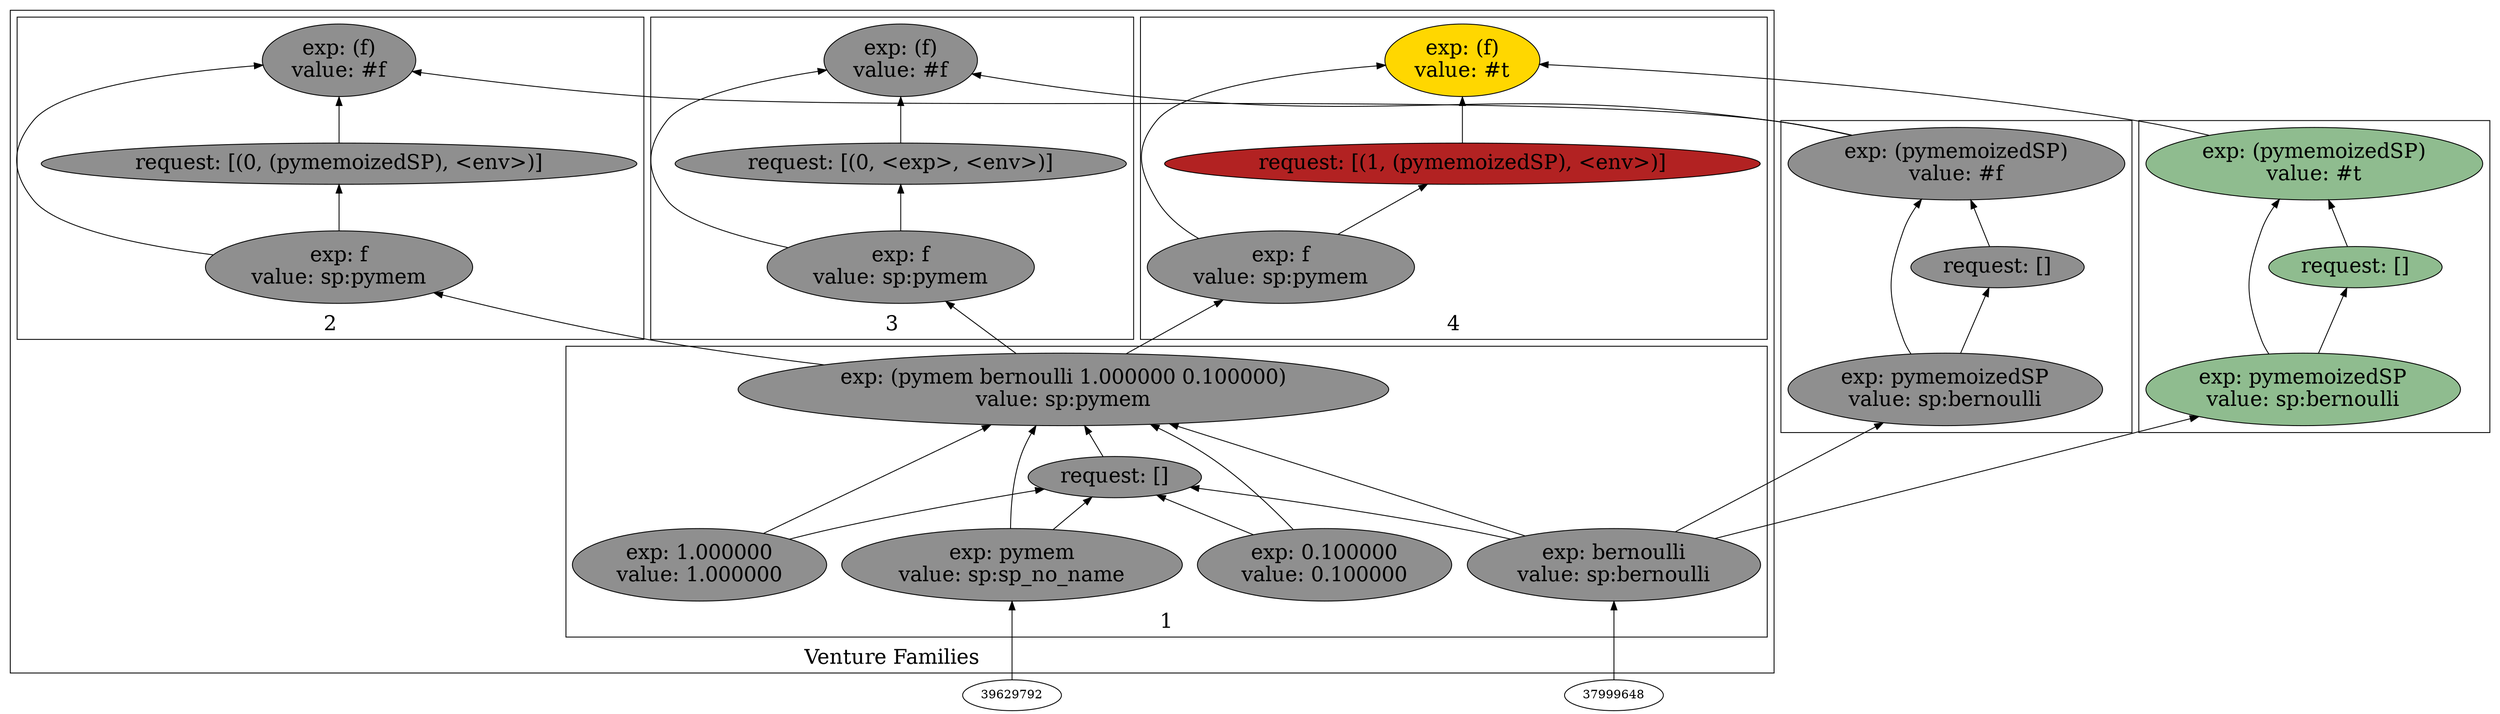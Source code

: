 digraph {
rankdir=BT
fontsize=24
subgraph cluster1 {
label="Venture Families"
subgraph cluster2 {
label="1"
"41173408"["fillcolor"="grey56" "fontsize"="24" "label"="exp: (pymem bernoulli 1.000000 0.100000)\nvalue: sp:pymem" "shape"="ellipse" "style"="filled" ]
"41036400"["fillcolor"="grey56" "fontsize"="24" "label"="request: []" "shape"="ellipse" "style"="filled" ]
"41211152"["fillcolor"="grey56" "fontsize"="24" "label"="exp: pymem\nvalue: sp:sp_no_name" "shape"="ellipse" "style"="filled" ]
"41662000"["fillcolor"="grey56" "fontsize"="24" "label"="exp: bernoulli\nvalue: sp:bernoulli" "shape"="ellipse" "style"="filled" ]
"42359680"["fillcolor"="grey56" "fontsize"="24" "label"="exp: 1.000000\nvalue: 1.000000" "shape"="ellipse" "style"="filled" ]
"40317264"["fillcolor"="grey56" "fontsize"="24" "label"="exp: 0.100000\nvalue: 0.100000" "shape"="ellipse" "style"="filled" ]
}

subgraph cluster3 {
label="2"
"40625424"["fillcolor"="grey56" "fontsize"="24" "label"="exp: (f)\nvalue: #f" "shape"="ellipse" "style"="filled" ]
"40493248"["fillcolor"="grey56" "fontsize"="24" "label"="request: [(0, (pymemoizedSP), <env>)]" "shape"="ellipse" "style"="filled" ]
"40228160"["fillcolor"="grey56" "fontsize"="24" "label"="exp: f\nvalue: sp:pymem" "shape"="ellipse" "style"="filled" ]
}

subgraph cluster4 {
label="3"
"42669312"["fillcolor"="grey56" "fontsize"="24" "label"="exp: (f)\nvalue: #f" "shape"="ellipse" "style"="filled" ]
"40357360"["fillcolor"="grey56" "fontsize"="24" "label"="request: [(0, <exp>, <env>)]" "shape"="ellipse" "style"="filled" ]
"40475808"["fillcolor"="grey56" "fontsize"="24" "label"="exp: f\nvalue: sp:pymem" "shape"="ellipse" "style"="filled" ]
}

subgraph cluster5 {
label="4"
"40200160"["fillcolor"="gold" "fontsize"="24" "label"="exp: (f)\nvalue: #t" "shape"="ellipse" "style"="filled" ]
"40666352"["fillcolor"="firebrick" "fontsize"="24" "label"="request: [(1, (pymemoizedSP), <env>)]" "shape"="ellipse" "style"="filled" ]
"40985936"["fillcolor"="grey56" "fontsize"="24" "label"="exp: f\nvalue: sp:pymem" "shape"="ellipse" "style"="filled" ]
}

}

subgraph cluster6 {
label=""
"40312288"["fillcolor"="grey56" "fontsize"="24" "label"="exp: (pymemoizedSP)\nvalue: #f" "shape"="ellipse" "style"="filled" ]
"40428944"["fillcolor"="grey56" "fontsize"="24" "label"="request: []" "shape"="ellipse" "style"="filled" ]
"40500112"["fillcolor"="grey56" "fontsize"="24" "label"="exp: pymemoizedSP\nvalue: sp:bernoulli" "shape"="ellipse" "style"="filled" ]
}

subgraph cluster7 {
label=""
"41073312"["fillcolor"="darkseagreen" "fontsize"="24" "label"="exp: (pymemoizedSP)\nvalue: #t" "shape"="ellipse" "style"="filled" ]
"41022112"["fillcolor"="darkseagreen" "fontsize"="24" "label"="request: []" "shape"="ellipse" "style"="filled" ]
"41109488"["fillcolor"="darkseagreen" "fontsize"="24" "label"="exp: pymemoizedSP\nvalue: sp:bernoulli" "shape"="ellipse" "style"="filled" ]
}

"40985936" -> "40200160"["arrowhead"="normal" "color"="black" "style"="solid" ]
"40985936" -> "40666352"["arrowhead"="normal" "color"="black" "style"="solid" ]
"41173408" -> "40985936"["arrowhead"="normal" "color"="black" "style"="solid" ]
"40666352" -> "40200160"["arrowhead"="normal" "color"="black" "style"="solid" ]
"41073312" -> "40200160"["arrowhead"="normal" "color"="black" "style"="solid" ]
"40500112" -> "40312288"["arrowhead"="normal" "color"="black" "style"="solid" ]
"40500112" -> "40428944"["arrowhead"="normal" "color"="black" "style"="solid" ]
"41662000" -> "40500112"["arrowhead"="normal" "color"="black" "style"="solid" ]
"40428944" -> "40312288"["arrowhead"="normal" "color"="black" "style"="solid" ]
"40228160" -> "40625424"["arrowhead"="normal" "color"="black" "style"="solid" ]
"40228160" -> "40493248"["arrowhead"="normal" "color"="black" "style"="solid" ]
"41173408" -> "40228160"["arrowhead"="normal" "color"="black" "style"="solid" ]
"40493248" -> "40625424"["arrowhead"="normal" "color"="black" "style"="solid" ]
"40312288" -> "40625424"["arrowhead"="normal" "color"="black" "style"="solid" ]
"41109488" -> "41073312"["arrowhead"="normal" "color"="black" "style"="solid" ]
"41109488" -> "41022112"["arrowhead"="normal" "color"="black" "style"="solid" ]
"41662000" -> "41109488"["arrowhead"="normal" "color"="black" "style"="solid" ]
"41022112" -> "41073312"["arrowhead"="normal" "color"="black" "style"="solid" ]
"41211152" -> "41173408"["arrowhead"="normal" "color"="black" "style"="solid" ]
"41211152" -> "41036400"["arrowhead"="normal" "color"="black" "style"="solid" ]
"39629792" -> "41211152"["arrowhead"="normal" "color"="black" "style"="solid" ]
"41662000" -> "41173408"["arrowhead"="normal" "color"="black" "style"="solid" ]
"41662000" -> "41036400"["arrowhead"="normal" "color"="black" "style"="solid" ]
"37999648" -> "41662000"["arrowhead"="normal" "color"="black" "style"="solid" ]
"42359680" -> "41173408"["arrowhead"="normal" "color"="black" "style"="solid" ]
"42359680" -> "41036400"["arrowhead"="normal" "color"="black" "style"="solid" ]
"40317264" -> "41173408"["arrowhead"="normal" "color"="black" "style"="solid" ]
"40317264" -> "41036400"["arrowhead"="normal" "color"="black" "style"="solid" ]
"41036400" -> "41173408"["arrowhead"="normal" "color"="black" "style"="solid" ]
"40475808" -> "42669312"["arrowhead"="normal" "color"="black" "style"="solid" ]
"40475808" -> "40357360"["arrowhead"="normal" "color"="black" "style"="solid" ]
"41173408" -> "40475808"["arrowhead"="normal" "color"="black" "style"="solid" ]
"40357360" -> "42669312"["arrowhead"="normal" "color"="black" "style"="solid" ]
"40312288" -> "42669312"["arrowhead"="normal" "color"="black" "style"="solid" ]

}